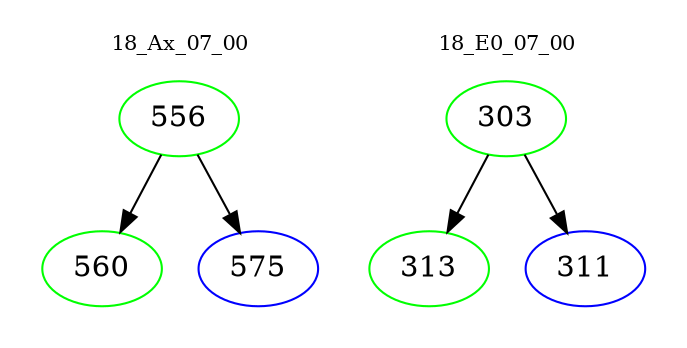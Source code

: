 digraph{
subgraph cluster_0 {
color = white
label = "18_Ax_07_00";
fontsize=10;
T0_556 [label="556", color="green"]
T0_556 -> T0_560 [color="black"]
T0_560 [label="560", color="green"]
T0_556 -> T0_575 [color="black"]
T0_575 [label="575", color="blue"]
}
subgraph cluster_1 {
color = white
label = "18_E0_07_00";
fontsize=10;
T1_303 [label="303", color="green"]
T1_303 -> T1_313 [color="black"]
T1_313 [label="313", color="green"]
T1_303 -> T1_311 [color="black"]
T1_311 [label="311", color="blue"]
}
}
